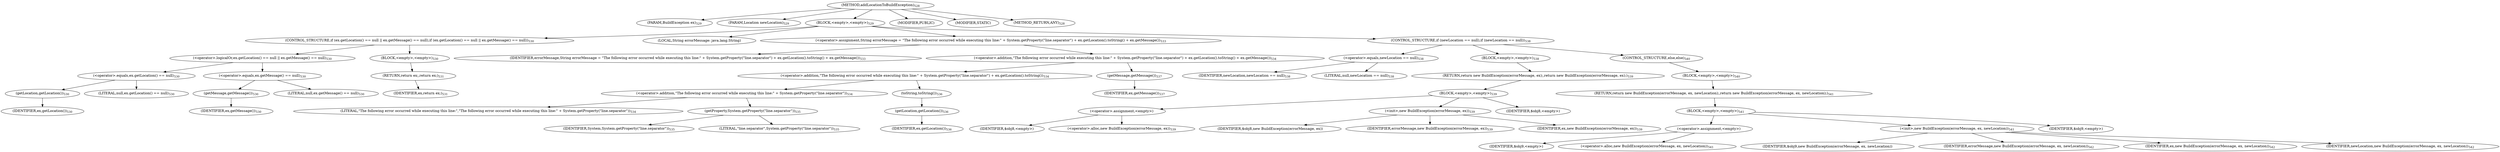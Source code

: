 digraph "addLocationToBuildException" {  
"628" [label = <(METHOD,addLocationToBuildException)<SUB>528</SUB>> ]
"629" [label = <(PARAM,BuildException ex)<SUB>529</SUB>> ]
"630" [label = <(PARAM,Location newLocation)<SUB>529</SUB>> ]
"631" [label = <(BLOCK,&lt;empty&gt;,&lt;empty&gt;)<SUB>529</SUB>> ]
"632" [label = <(CONTROL_STRUCTURE,if (ex.getLocation() == null || ex.getMessage() == null),if (ex.getLocation() == null || ex.getMessage() == null))<SUB>530</SUB>> ]
"633" [label = <(&lt;operator&gt;.logicalOr,ex.getLocation() == null || ex.getMessage() == null)<SUB>530</SUB>> ]
"634" [label = <(&lt;operator&gt;.equals,ex.getLocation() == null)<SUB>530</SUB>> ]
"635" [label = <(getLocation,getLocation())<SUB>530</SUB>> ]
"636" [label = <(IDENTIFIER,ex,getLocation())<SUB>530</SUB>> ]
"637" [label = <(LITERAL,null,ex.getLocation() == null)<SUB>530</SUB>> ]
"638" [label = <(&lt;operator&gt;.equals,ex.getMessage() == null)<SUB>530</SUB>> ]
"639" [label = <(getMessage,getMessage())<SUB>530</SUB>> ]
"640" [label = <(IDENTIFIER,ex,getMessage())<SUB>530</SUB>> ]
"641" [label = <(LITERAL,null,ex.getMessage() == null)<SUB>530</SUB>> ]
"642" [label = <(BLOCK,&lt;empty&gt;,&lt;empty&gt;)<SUB>530</SUB>> ]
"643" [label = <(RETURN,return ex;,return ex;)<SUB>531</SUB>> ]
"644" [label = <(IDENTIFIER,ex,return ex;)<SUB>531</SUB>> ]
"645" [label = <(LOCAL,String errorMessage: java.lang.String)> ]
"646" [label = <(&lt;operator&gt;.assignment,String errorMessage = &quot;The following error occurred while executing this line:&quot; + System.getProperty(&quot;line.separator&quot;) + ex.getLocation().toString() + ex.getMessage())<SUB>533</SUB>> ]
"647" [label = <(IDENTIFIER,errorMessage,String errorMessage = &quot;The following error occurred while executing this line:&quot; + System.getProperty(&quot;line.separator&quot;) + ex.getLocation().toString() + ex.getMessage())<SUB>533</SUB>> ]
"648" [label = <(&lt;operator&gt;.addition,&quot;The following error occurred while executing this line:&quot; + System.getProperty(&quot;line.separator&quot;) + ex.getLocation().toString() + ex.getMessage())<SUB>534</SUB>> ]
"649" [label = <(&lt;operator&gt;.addition,&quot;The following error occurred while executing this line:&quot; + System.getProperty(&quot;line.separator&quot;) + ex.getLocation().toString())<SUB>534</SUB>> ]
"650" [label = <(&lt;operator&gt;.addition,&quot;The following error occurred while executing this line:&quot; + System.getProperty(&quot;line.separator&quot;))<SUB>534</SUB>> ]
"651" [label = <(LITERAL,&quot;The following error occurred while executing this line:&quot;,&quot;The following error occurred while executing this line:&quot; + System.getProperty(&quot;line.separator&quot;))<SUB>534</SUB>> ]
"652" [label = <(getProperty,System.getProperty(&quot;line.separator&quot;))<SUB>535</SUB>> ]
"653" [label = <(IDENTIFIER,System,System.getProperty(&quot;line.separator&quot;))<SUB>535</SUB>> ]
"654" [label = <(LITERAL,&quot;line.separator&quot;,System.getProperty(&quot;line.separator&quot;))<SUB>535</SUB>> ]
"655" [label = <(toString,toString())<SUB>536</SUB>> ]
"656" [label = <(getLocation,getLocation())<SUB>536</SUB>> ]
"657" [label = <(IDENTIFIER,ex,getLocation())<SUB>536</SUB>> ]
"658" [label = <(getMessage,getMessage())<SUB>537</SUB>> ]
"659" [label = <(IDENTIFIER,ex,getMessage())<SUB>537</SUB>> ]
"660" [label = <(CONTROL_STRUCTURE,if (newLocation == null),if (newLocation == null))<SUB>538</SUB>> ]
"661" [label = <(&lt;operator&gt;.equals,newLocation == null)<SUB>538</SUB>> ]
"662" [label = <(IDENTIFIER,newLocation,newLocation == null)<SUB>538</SUB>> ]
"663" [label = <(LITERAL,null,newLocation == null)<SUB>538</SUB>> ]
"664" [label = <(BLOCK,&lt;empty&gt;,&lt;empty&gt;)<SUB>538</SUB>> ]
"665" [label = <(RETURN,return new BuildException(errorMessage, ex);,return new BuildException(errorMessage, ex);)<SUB>539</SUB>> ]
"666" [label = <(BLOCK,&lt;empty&gt;,&lt;empty&gt;)<SUB>539</SUB>> ]
"667" [label = <(&lt;operator&gt;.assignment,&lt;empty&gt;)> ]
"668" [label = <(IDENTIFIER,$obj8,&lt;empty&gt;)> ]
"669" [label = <(&lt;operator&gt;.alloc,new BuildException(errorMessage, ex))<SUB>539</SUB>> ]
"670" [label = <(&lt;init&gt;,new BuildException(errorMessage, ex))<SUB>539</SUB>> ]
"671" [label = <(IDENTIFIER,$obj8,new BuildException(errorMessage, ex))> ]
"672" [label = <(IDENTIFIER,errorMessage,new BuildException(errorMessage, ex))<SUB>539</SUB>> ]
"673" [label = <(IDENTIFIER,ex,new BuildException(errorMessage, ex))<SUB>539</SUB>> ]
"674" [label = <(IDENTIFIER,$obj8,&lt;empty&gt;)> ]
"675" [label = <(CONTROL_STRUCTURE,else,else)<SUB>540</SUB>> ]
"676" [label = <(BLOCK,&lt;empty&gt;,&lt;empty&gt;)<SUB>540</SUB>> ]
"677" [label = <(RETURN,return new BuildException(errorMessage, ex, newLocation);,return new BuildException(errorMessage, ex, newLocation);)<SUB>541</SUB>> ]
"678" [label = <(BLOCK,&lt;empty&gt;,&lt;empty&gt;)<SUB>541</SUB>> ]
"679" [label = <(&lt;operator&gt;.assignment,&lt;empty&gt;)> ]
"680" [label = <(IDENTIFIER,$obj9,&lt;empty&gt;)> ]
"681" [label = <(&lt;operator&gt;.alloc,new BuildException(errorMessage, ex, newLocation))<SUB>541</SUB>> ]
"682" [label = <(&lt;init&gt;,new BuildException(errorMessage, ex, newLocation))<SUB>541</SUB>> ]
"683" [label = <(IDENTIFIER,$obj9,new BuildException(errorMessage, ex, newLocation))> ]
"684" [label = <(IDENTIFIER,errorMessage,new BuildException(errorMessage, ex, newLocation))<SUB>542</SUB>> ]
"685" [label = <(IDENTIFIER,ex,new BuildException(errorMessage, ex, newLocation))<SUB>542</SUB>> ]
"686" [label = <(IDENTIFIER,newLocation,new BuildException(errorMessage, ex, newLocation))<SUB>542</SUB>> ]
"687" [label = <(IDENTIFIER,$obj9,&lt;empty&gt;)> ]
"688" [label = <(MODIFIER,PUBLIC)> ]
"689" [label = <(MODIFIER,STATIC)> ]
"690" [label = <(METHOD_RETURN,ANY)<SUB>528</SUB>> ]
  "628" -> "629" 
  "628" -> "630" 
  "628" -> "631" 
  "628" -> "688" 
  "628" -> "689" 
  "628" -> "690" 
  "631" -> "632" 
  "631" -> "645" 
  "631" -> "646" 
  "631" -> "660" 
  "632" -> "633" 
  "632" -> "642" 
  "633" -> "634" 
  "633" -> "638" 
  "634" -> "635" 
  "634" -> "637" 
  "635" -> "636" 
  "638" -> "639" 
  "638" -> "641" 
  "639" -> "640" 
  "642" -> "643" 
  "643" -> "644" 
  "646" -> "647" 
  "646" -> "648" 
  "648" -> "649" 
  "648" -> "658" 
  "649" -> "650" 
  "649" -> "655" 
  "650" -> "651" 
  "650" -> "652" 
  "652" -> "653" 
  "652" -> "654" 
  "655" -> "656" 
  "656" -> "657" 
  "658" -> "659" 
  "660" -> "661" 
  "660" -> "664" 
  "660" -> "675" 
  "661" -> "662" 
  "661" -> "663" 
  "664" -> "665" 
  "665" -> "666" 
  "666" -> "667" 
  "666" -> "670" 
  "666" -> "674" 
  "667" -> "668" 
  "667" -> "669" 
  "670" -> "671" 
  "670" -> "672" 
  "670" -> "673" 
  "675" -> "676" 
  "676" -> "677" 
  "677" -> "678" 
  "678" -> "679" 
  "678" -> "682" 
  "678" -> "687" 
  "679" -> "680" 
  "679" -> "681" 
  "682" -> "683" 
  "682" -> "684" 
  "682" -> "685" 
  "682" -> "686" 
}
